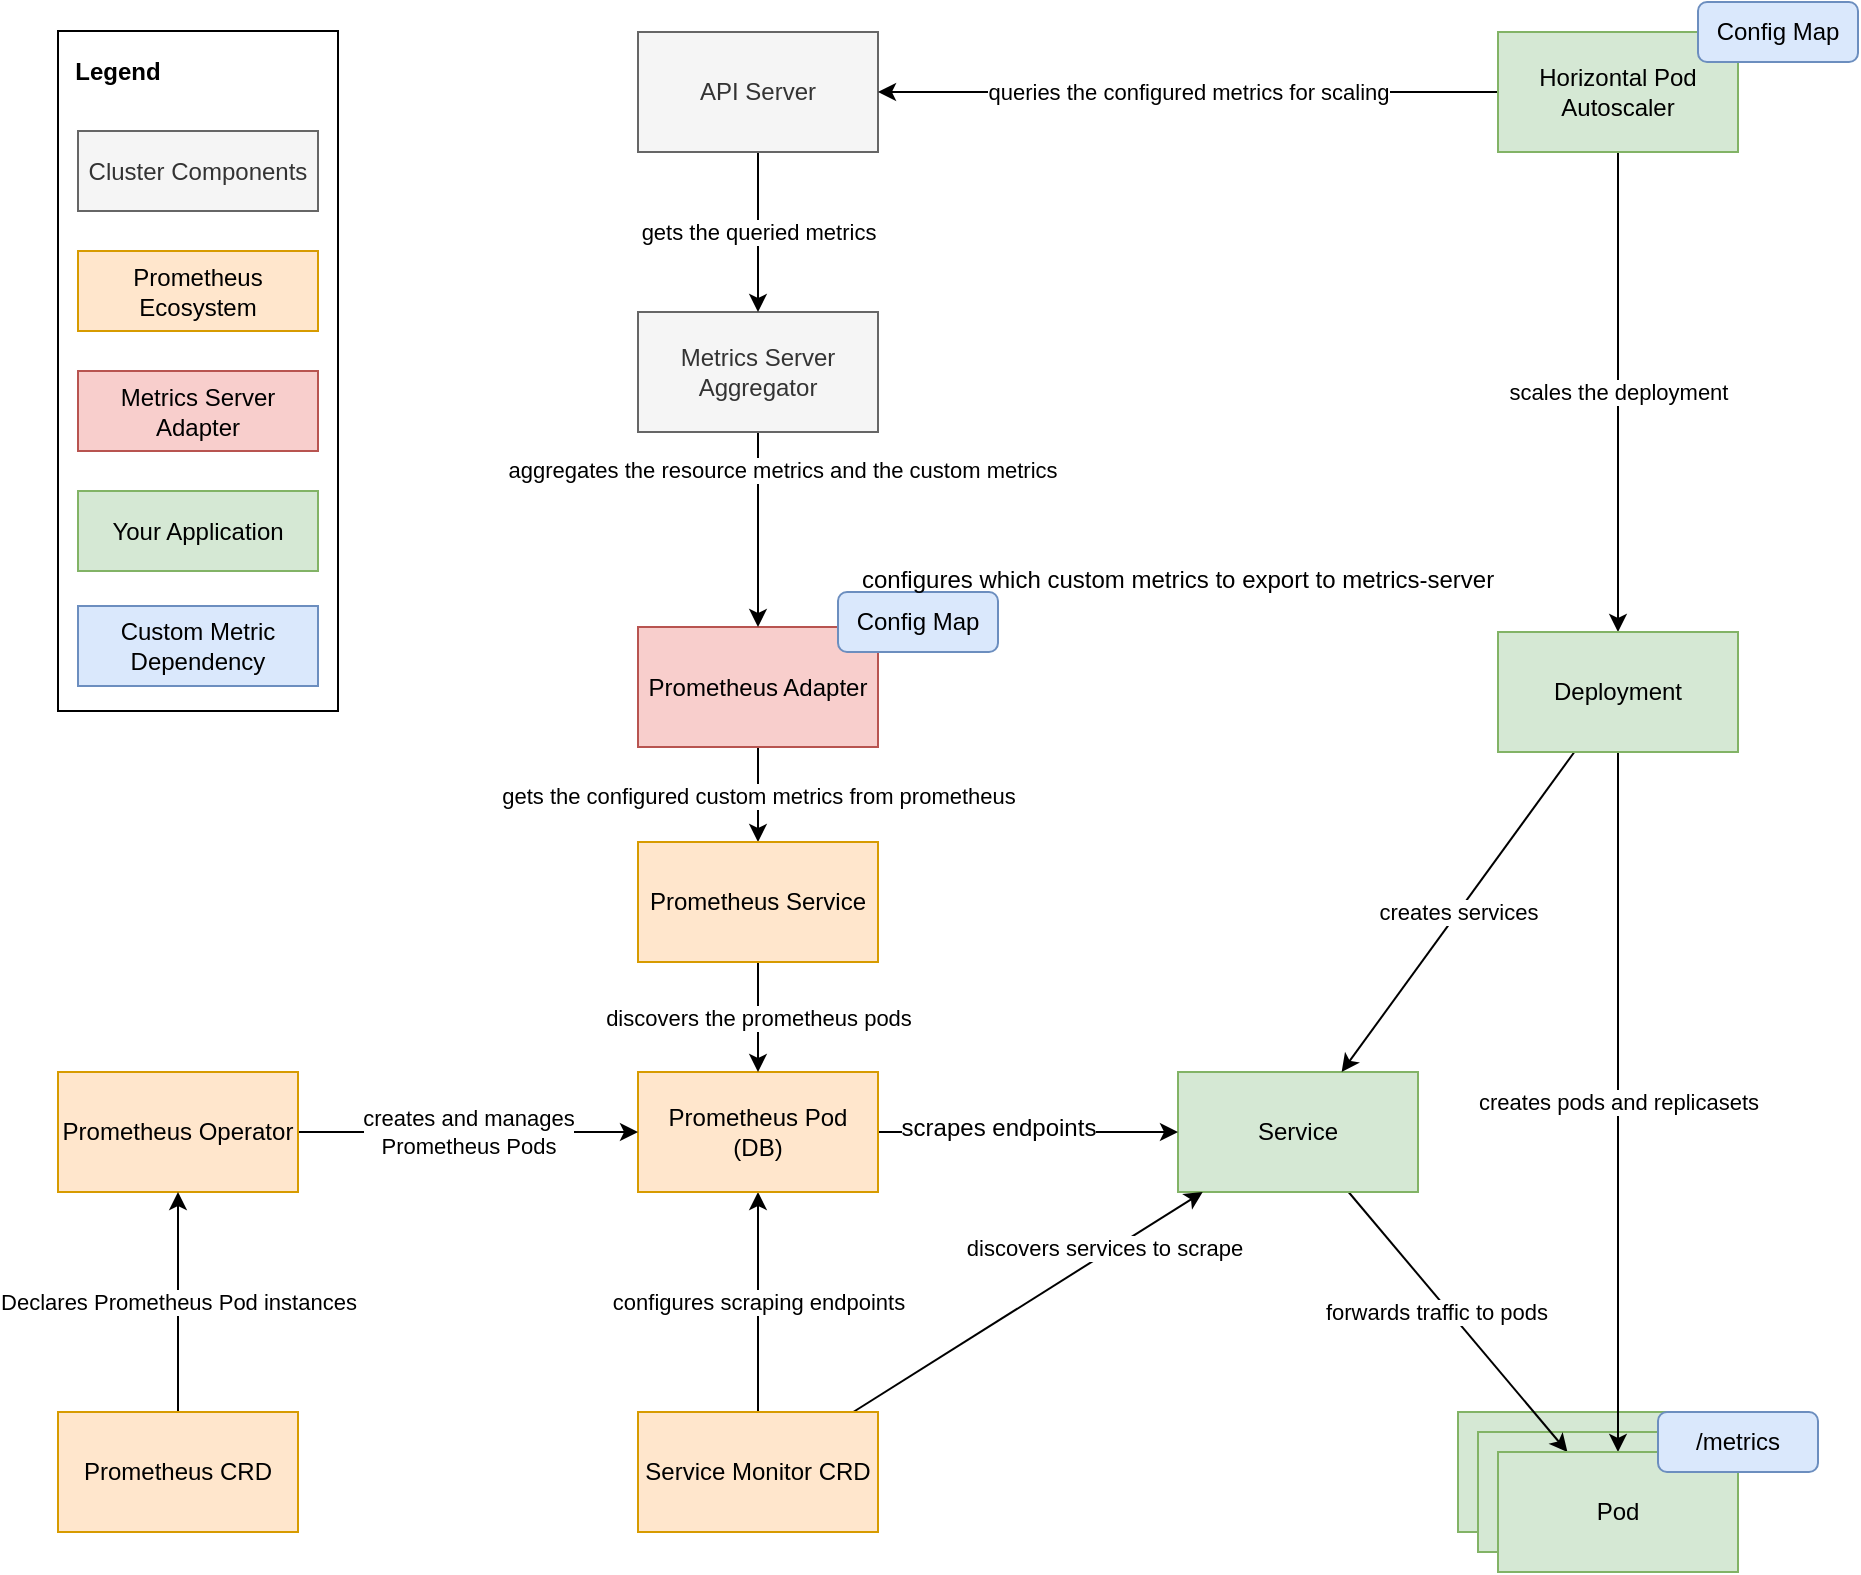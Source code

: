 <mxfile version="10.9.8" type="device"><diagram id="W-BxuJNg9qvcLmkRDH1x" name="Page-1"><mxGraphModel dx="2035" dy="1737" grid="1" gridSize="10" guides="1" tooltips="1" connect="1" arrows="1" fold="1" page="1" pageScale="1" pageWidth="850" pageHeight="1100" math="0" shadow="0"><root><mxCell id="0"/><mxCell id="1" parent="0"/><mxCell id="rlZyck-MlV8MPkvcSRFr-1" value="Pod" style="rounded=0;whiteSpace=wrap;html=1;fillColor=#d5e8d4;strokeColor=#82b366;" vertex="1" parent="1"><mxGeometry x="700" y="510" width="120" height="60" as="geometry"/></mxCell><mxCell id="rlZyck-MlV8MPkvcSRFr-36" value="Pod" style="rounded=0;whiteSpace=wrap;html=1;fillColor=#d5e8d4;strokeColor=#82b366;" vertex="1" parent="1"><mxGeometry x="710" y="520" width="120" height="60" as="geometry"/></mxCell><mxCell id="rlZyck-MlV8MPkvcSRFr-12" value="forwards traffic to pods" style="rounded=0;orthogonalLoop=1;jettySize=auto;html=1;" edge="1" parent="1" source="rlZyck-MlV8MPkvcSRFr-2" target="rlZyck-MlV8MPkvcSRFr-37"><mxGeometry x="-0.121" y="-4" relative="1" as="geometry"><mxPoint x="465" y="600" as="sourcePoint"/><mxPoint x="-1" as="offset"/></mxGeometry></mxCell><mxCell id="rlZyck-MlV8MPkvcSRFr-2" value="Service" style="rounded=0;whiteSpace=wrap;html=1;fillColor=#d5e8d4;strokeColor=#82b366;" vertex="1" parent="1"><mxGeometry x="560" y="340" width="120" height="60" as="geometry"/></mxCell><mxCell id="rlZyck-MlV8MPkvcSRFr-43" value="configures scraping endpoints" style="edgeStyle=none;rounded=0;orthogonalLoop=1;jettySize=auto;html=1;exitX=0.5;exitY=0;exitDx=0;exitDy=0;" edge="1" parent="1" source="rlZyck-MlV8MPkvcSRFr-3" target="rlZyck-MlV8MPkvcSRFr-4"><mxGeometry relative="1" as="geometry"/></mxCell><mxCell id="rlZyck-MlV8MPkvcSRFr-49" value="discovers services to scrape" style="edgeStyle=none;rounded=0;orthogonalLoop=1;jettySize=auto;html=1;" edge="1" parent="1" source="rlZyck-MlV8MPkvcSRFr-3" target="rlZyck-MlV8MPkvcSRFr-2"><mxGeometry x="0.454" y="3" relative="1" as="geometry"><mxPoint as="offset"/></mxGeometry></mxCell><mxCell id="rlZyck-MlV8MPkvcSRFr-3" value="Service Monitor CRD" style="rounded=0;whiteSpace=wrap;html=1;fillColor=#ffe6cc;strokeColor=#d79b00;" vertex="1" parent="1"><mxGeometry x="290" y="510" width="120" height="60" as="geometry"/></mxCell><mxCell id="rlZyck-MlV8MPkvcSRFr-46" style="edgeStyle=none;rounded=0;orthogonalLoop=1;jettySize=auto;html=1;exitX=1;exitY=0.5;exitDx=0;exitDy=0;" edge="1" parent="1" source="rlZyck-MlV8MPkvcSRFr-4" target="rlZyck-MlV8MPkvcSRFr-2"><mxGeometry relative="1" as="geometry"><mxPoint x="470" y="420" as="targetPoint"/></mxGeometry></mxCell><mxCell id="rlZyck-MlV8MPkvcSRFr-47" value="scrapes endpoints" style="text;html=1;resizable=0;points=[];align=center;verticalAlign=middle;labelBackgroundColor=#ffffff;" vertex="1" connectable="0" parent="rlZyck-MlV8MPkvcSRFr-46"><mxGeometry x="-0.207" y="2" relative="1" as="geometry"><mxPoint as="offset"/></mxGeometry></mxCell><mxCell id="rlZyck-MlV8MPkvcSRFr-4" value="Prometheus Pod&lt;br&gt;(DB)" style="rounded=0;whiteSpace=wrap;html=1;fillColor=#ffe6cc;strokeColor=#d79b00;" vertex="1" parent="1"><mxGeometry x="290" y="340" width="120" height="60" as="geometry"/></mxCell><mxCell id="rlZyck-MlV8MPkvcSRFr-17" value="creates and manages&lt;br&gt;Prometheus Pods" style="edgeStyle=none;rounded=0;orthogonalLoop=1;jettySize=auto;html=1;" edge="1" parent="1" source="rlZyck-MlV8MPkvcSRFr-6" target="rlZyck-MlV8MPkvcSRFr-4"><mxGeometry relative="1" as="geometry"/></mxCell><mxCell id="rlZyck-MlV8MPkvcSRFr-6" value="Prometheus Operator" style="rounded=0;whiteSpace=wrap;html=1;fillColor=#ffe6cc;strokeColor=#d79b00;" vertex="1" parent="1"><mxGeometry y="340" width="120" height="60" as="geometry"/></mxCell><mxCell id="rlZyck-MlV8MPkvcSRFr-19" value="Declares Prometheus Pod instances" style="edgeStyle=none;rounded=0;orthogonalLoop=1;jettySize=auto;html=1;exitX=0.5;exitY=0;exitDx=0;exitDy=0;" edge="1" parent="1" source="rlZyck-MlV8MPkvcSRFr-7" target="rlZyck-MlV8MPkvcSRFr-6"><mxGeometry relative="1" as="geometry"/></mxCell><mxCell id="rlZyck-MlV8MPkvcSRFr-7" value="Prometheus CRD" style="rounded=0;whiteSpace=wrap;html=1;fillColor=#ffe6cc;strokeColor=#d79b00;" vertex="1" parent="1"><mxGeometry y="510" width="120" height="60" as="geometry"/></mxCell><mxCell id="rlZyck-MlV8MPkvcSRFr-23" value="gets the configured custom metrics from prometheus" style="edgeStyle=none;rounded=0;orthogonalLoop=1;jettySize=auto;html=1;exitX=0.5;exitY=1;exitDx=0;exitDy=0;" edge="1" parent="1" source="rlZyck-MlV8MPkvcSRFr-8" target="rlZyck-MlV8MPkvcSRFr-21"><mxGeometry relative="1" as="geometry"/></mxCell><mxCell id="rlZyck-MlV8MPkvcSRFr-8" value="Prometheus Adapter" style="rounded=0;whiteSpace=wrap;html=1;fillColor=#f8cecc;strokeColor=#b85450;" vertex="1" parent="1"><mxGeometry x="290" y="117.5" width="120" height="60" as="geometry"/></mxCell><mxCell id="rlZyck-MlV8MPkvcSRFr-51" value="aggregates the resource metrics and the custom metrics" style="edgeStyle=none;rounded=0;orthogonalLoop=1;jettySize=auto;html=1;exitX=0.5;exitY=1;exitDx=0;exitDy=0;" edge="1" parent="1" source="rlZyck-MlV8MPkvcSRFr-10" target="rlZyck-MlV8MPkvcSRFr-8"><mxGeometry x="-0.608" y="12" relative="1" as="geometry"><mxPoint as="offset"/></mxGeometry></mxCell><mxCell id="rlZyck-MlV8MPkvcSRFr-10" value="Metrics Server&lt;br&gt;Aggregator" style="rounded=0;whiteSpace=wrap;html=1;fillColor=#f5f5f5;strokeColor=#666666;fontColor=#333333;" vertex="1" parent="1"><mxGeometry x="290" y="-40" width="120" height="60" as="geometry"/></mxCell><mxCell id="rlZyck-MlV8MPkvcSRFr-52" value="gets the queried metrics" style="edgeStyle=none;rounded=0;orthogonalLoop=1;jettySize=auto;html=1;exitX=0.5;exitY=1;exitDx=0;exitDy=0;" edge="1" parent="1" source="rlZyck-MlV8MPkvcSRFr-11" target="rlZyck-MlV8MPkvcSRFr-10"><mxGeometry relative="1" as="geometry"/></mxCell><mxCell id="rlZyck-MlV8MPkvcSRFr-11" value="API Server" style="rounded=0;whiteSpace=wrap;html=1;fillColor=#f5f5f5;strokeColor=#666666;fontColor=#333333;" vertex="1" parent="1"><mxGeometry x="290" y="-180" width="120" height="60" as="geometry"/></mxCell><mxCell id="rlZyck-MlV8MPkvcSRFr-22" value="discovers the prometheus pods" style="edgeStyle=none;rounded=0;orthogonalLoop=1;jettySize=auto;html=1;exitX=0.5;exitY=1;exitDx=0;exitDy=0;" edge="1" parent="1" source="rlZyck-MlV8MPkvcSRFr-21" target="rlZyck-MlV8MPkvcSRFr-4"><mxGeometry relative="1" as="geometry"/></mxCell><mxCell id="rlZyck-MlV8MPkvcSRFr-21" value="Prometheus Service" style="rounded=0;whiteSpace=wrap;html=1;fillColor=#ffe6cc;strokeColor=#d79b00;" vertex="1" parent="1"><mxGeometry x="290" y="225" width="120" height="60" as="geometry"/></mxCell><mxCell id="rlZyck-MlV8MPkvcSRFr-30" value="queries the configured metrics for scaling" style="edgeStyle=none;rounded=0;orthogonalLoop=1;jettySize=auto;html=1;" edge="1" parent="1" source="rlZyck-MlV8MPkvcSRFr-27" target="rlZyck-MlV8MPkvcSRFr-11"><mxGeometry relative="1" as="geometry"/></mxCell><mxCell id="rlZyck-MlV8MPkvcSRFr-35" value="scales the deployment" style="edgeStyle=none;rounded=0;orthogonalLoop=1;jettySize=auto;html=1;" edge="1" parent="1" source="rlZyck-MlV8MPkvcSRFr-27" target="rlZyck-MlV8MPkvcSRFr-32"><mxGeometry relative="1" as="geometry"/></mxCell><mxCell id="rlZyck-MlV8MPkvcSRFr-27" value="Horizontal Pod Autoscaler" style="rounded=0;whiteSpace=wrap;html=1;fillColor=#d5e8d4;strokeColor=#82b366;" vertex="1" parent="1"><mxGeometry x="720" y="-180" width="120" height="60" as="geometry"/></mxCell><mxCell id="rlZyck-MlV8MPkvcSRFr-33" value="creates services" style="edgeStyle=none;rounded=0;orthogonalLoop=1;jettySize=auto;html=1;" edge="1" parent="1" source="rlZyck-MlV8MPkvcSRFr-32" target="rlZyck-MlV8MPkvcSRFr-2"><mxGeometry relative="1" as="geometry"/></mxCell><mxCell id="rlZyck-MlV8MPkvcSRFr-34" value="creates pods and replicasets" style="edgeStyle=none;rounded=0;orthogonalLoop=1;jettySize=auto;html=1;" edge="1" parent="1" source="rlZyck-MlV8MPkvcSRFr-32" target="rlZyck-MlV8MPkvcSRFr-37"><mxGeometry relative="1" as="geometry"/></mxCell><mxCell id="rlZyck-MlV8MPkvcSRFr-32" value="Deployment" style="rounded=0;whiteSpace=wrap;html=1;fillColor=#d5e8d4;strokeColor=#82b366;" vertex="1" parent="1"><mxGeometry x="720" y="120" width="120" height="60" as="geometry"/></mxCell><mxCell id="rlZyck-MlV8MPkvcSRFr-37" value="Pod" style="rounded=0;whiteSpace=wrap;html=1;fillColor=#d5e8d4;strokeColor=#82b366;" vertex="1" parent="1"><mxGeometry x="720" y="530" width="120" height="60" as="geometry"/></mxCell><mxCell id="rlZyck-MlV8MPkvcSRFr-53" value="Config Map" style="rounded=1;whiteSpace=wrap;html=1;fillColor=#dae8fc;strokeColor=#6c8ebf;" vertex="1" parent="1"><mxGeometry x="390" y="100" width="80" height="30" as="geometry"/></mxCell><mxCell id="rlZyck-MlV8MPkvcSRFr-54" value="configures which custom metrics to export to metrics-server" style="text;html=1;" vertex="1" parent="1"><mxGeometry x="400" y="80" width="340" height="30" as="geometry"/></mxCell><mxCell id="rlZyck-MlV8MPkvcSRFr-56" value="/metrics" style="rounded=1;whiteSpace=wrap;html=1;fillColor=#dae8fc;strokeColor=#6c8ebf;" vertex="1" parent="1"><mxGeometry x="800" y="510" width="80" height="30" as="geometry"/></mxCell><mxCell id="rlZyck-MlV8MPkvcSRFr-65" value="" style="group" vertex="1" connectable="0" parent="1"><mxGeometry y="-180.5" width="140" height="360" as="geometry"/></mxCell><mxCell id="rlZyck-MlV8MPkvcSRFr-64" value="" style="rounded=0;whiteSpace=wrap;html=1;" vertex="1" parent="rlZyck-MlV8MPkvcSRFr-65"><mxGeometry width="140" height="340" as="geometry"/></mxCell><mxCell id="rlZyck-MlV8MPkvcSRFr-58" value="Prometheus Ecosystem" style="rounded=0;whiteSpace=wrap;html=1;fillColor=#ffe6cc;strokeColor=#d79b00;" vertex="1" parent="rlZyck-MlV8MPkvcSRFr-65"><mxGeometry x="10" y="110" width="120" height="40" as="geometry"/></mxCell><mxCell id="rlZyck-MlV8MPkvcSRFr-59" value="Metrics Server Adapter" style="rounded=0;whiteSpace=wrap;html=1;fillColor=#f8cecc;strokeColor=#b85450;" vertex="1" parent="rlZyck-MlV8MPkvcSRFr-65"><mxGeometry x="10" y="170" width="120" height="40" as="geometry"/></mxCell><mxCell id="rlZyck-MlV8MPkvcSRFr-60" value="Your Application" style="rounded=0;whiteSpace=wrap;html=1;fillColor=#d5e8d4;strokeColor=#82b366;" vertex="1" parent="rlZyck-MlV8MPkvcSRFr-65"><mxGeometry x="10" y="230" width="120" height="40" as="geometry"/></mxCell><mxCell id="rlZyck-MlV8MPkvcSRFr-61" value="Cluster Components" style="rounded=0;whiteSpace=wrap;html=1;fillColor=#f5f5f5;strokeColor=#666666;fontColor=#333333;" vertex="1" parent="rlZyck-MlV8MPkvcSRFr-65"><mxGeometry x="10" y="50" width="120" height="40" as="geometry"/></mxCell><mxCell id="rlZyck-MlV8MPkvcSRFr-62" value="Legend" style="text;html=1;strokeColor=none;fillColor=none;align=center;verticalAlign=middle;whiteSpace=wrap;rounded=0;fontStyle=1" vertex="1" parent="rlZyck-MlV8MPkvcSRFr-65"><mxGeometry x="10" y="10" width="40" height="20" as="geometry"/></mxCell><mxCell id="rlZyck-MlV8MPkvcSRFr-66" value="Custom Metric Dependency" style="rounded=0;whiteSpace=wrap;html=1;fillColor=#dae8fc;strokeColor=#6c8ebf;" vertex="1" parent="rlZyck-MlV8MPkvcSRFr-65"><mxGeometry x="10" y="287.5" width="120" height="40" as="geometry"/></mxCell><mxCell id="rlZyck-MlV8MPkvcSRFr-67" value="Config Map" style="rounded=1;whiteSpace=wrap;html=1;fillColor=#dae8fc;strokeColor=#6c8ebf;" vertex="1" parent="1"><mxGeometry x="820" y="-195" width="80" height="30" as="geometry"/></mxCell></root></mxGraphModel></diagram></mxfile>